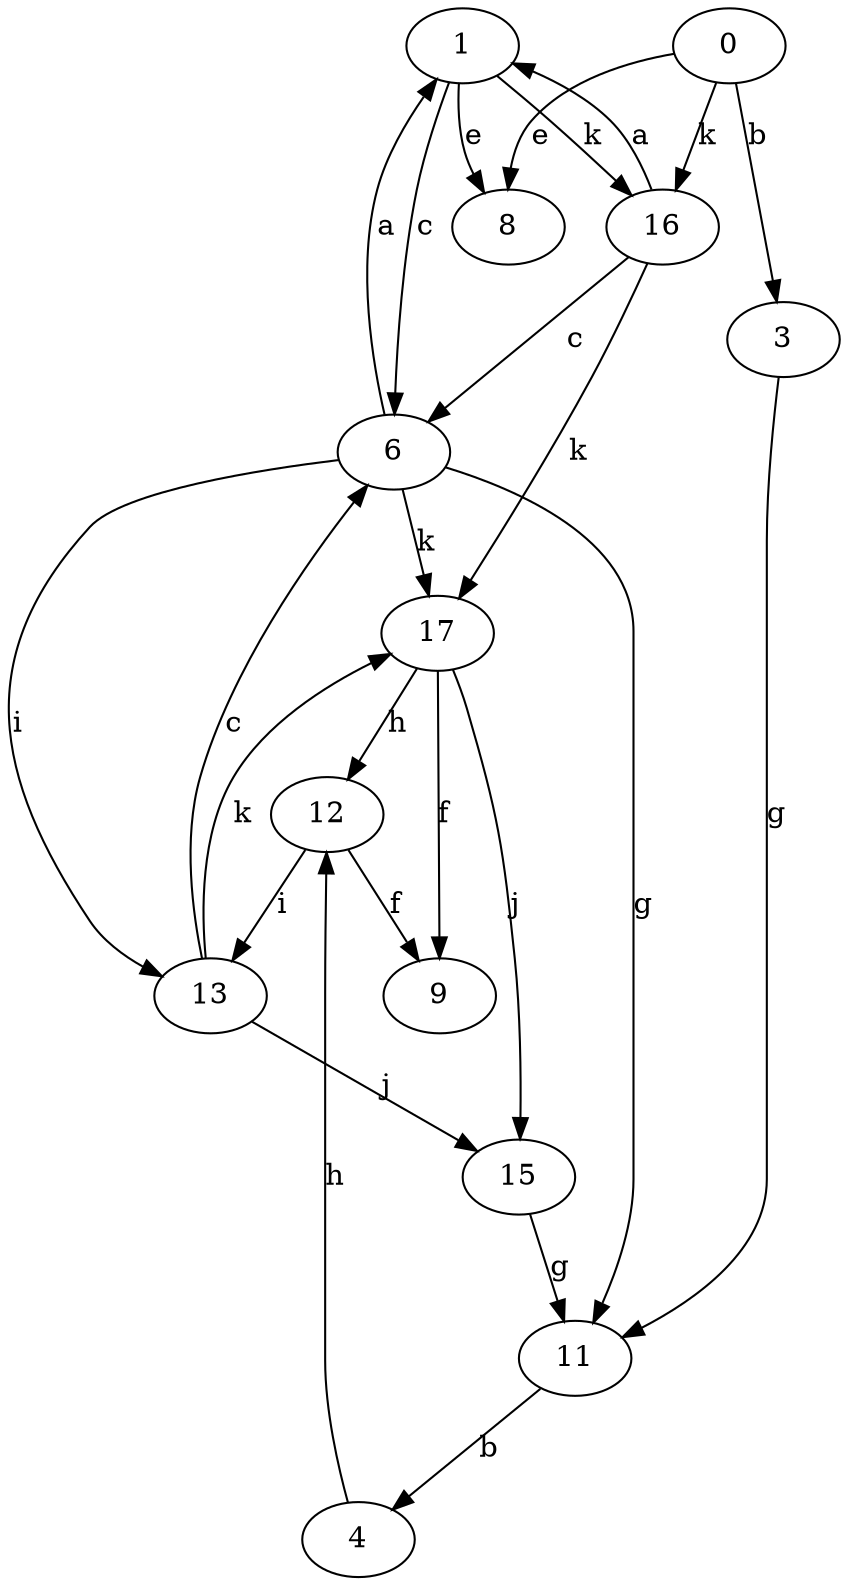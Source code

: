 strict digraph  {
1;
3;
4;
6;
0;
8;
9;
11;
12;
13;
15;
16;
17;
1 -> 6  [label=c];
1 -> 8  [label=e];
1 -> 16  [label=k];
3 -> 11  [label=g];
4 -> 12  [label=h];
6 -> 1  [label=a];
6 -> 11  [label=g];
6 -> 13  [label=i];
6 -> 17  [label=k];
0 -> 3  [label=b];
0 -> 8  [label=e];
0 -> 16  [label=k];
11 -> 4  [label=b];
12 -> 9  [label=f];
12 -> 13  [label=i];
13 -> 6  [label=c];
13 -> 15  [label=j];
13 -> 17  [label=k];
15 -> 11  [label=g];
16 -> 1  [label=a];
16 -> 6  [label=c];
16 -> 17  [label=k];
17 -> 9  [label=f];
17 -> 12  [label=h];
17 -> 15  [label=j];
}
